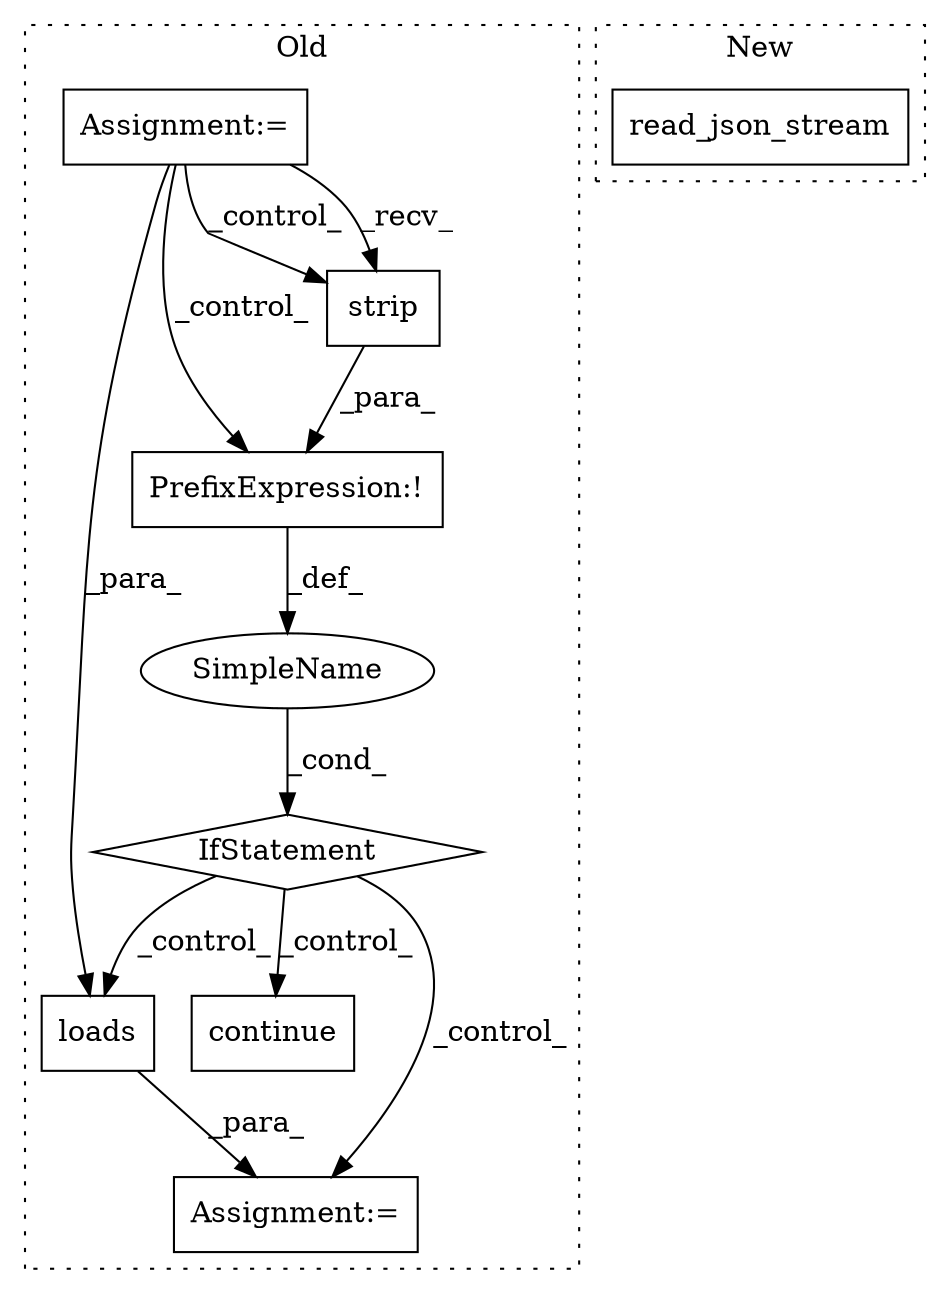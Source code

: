 digraph G {
subgraph cluster0 {
1 [label="strip" a="32" s="821" l="7" shape="box"];
3 [label="continue" a="18" s="840" l="9" shape="box"];
4 [label="IfStatement" a="25" s="811,828" l="4,2" shape="diamond"];
5 [label="PrefixExpression:!" a="38" s="815" l="1" shape="box"];
6 [label="loads" a="32" s="874,908" l="6,1" shape="box"];
7 [label="SimpleName" a="42" s="" l="" shape="ellipse"];
8 [label="Assignment:=" a="7" s="868" l="1" shape="box"];
9 [label="Assignment:=" a="7" s="406" l="9" shape="box"];
label = "Old";
style="dotted";
}
subgraph cluster1 {
2 [label="read_json_stream" a="32" s="520,551" l="17,1" shape="box"];
label = "New";
style="dotted";
}
1 -> 5 [label="_para_"];
4 -> 3 [label="_control_"];
4 -> 8 [label="_control_"];
4 -> 6 [label="_control_"];
5 -> 7 [label="_def_"];
6 -> 8 [label="_para_"];
7 -> 4 [label="_cond_"];
9 -> 5 [label="_control_"];
9 -> 1 [label="_control_"];
9 -> 1 [label="_recv_"];
9 -> 6 [label="_para_"];
}